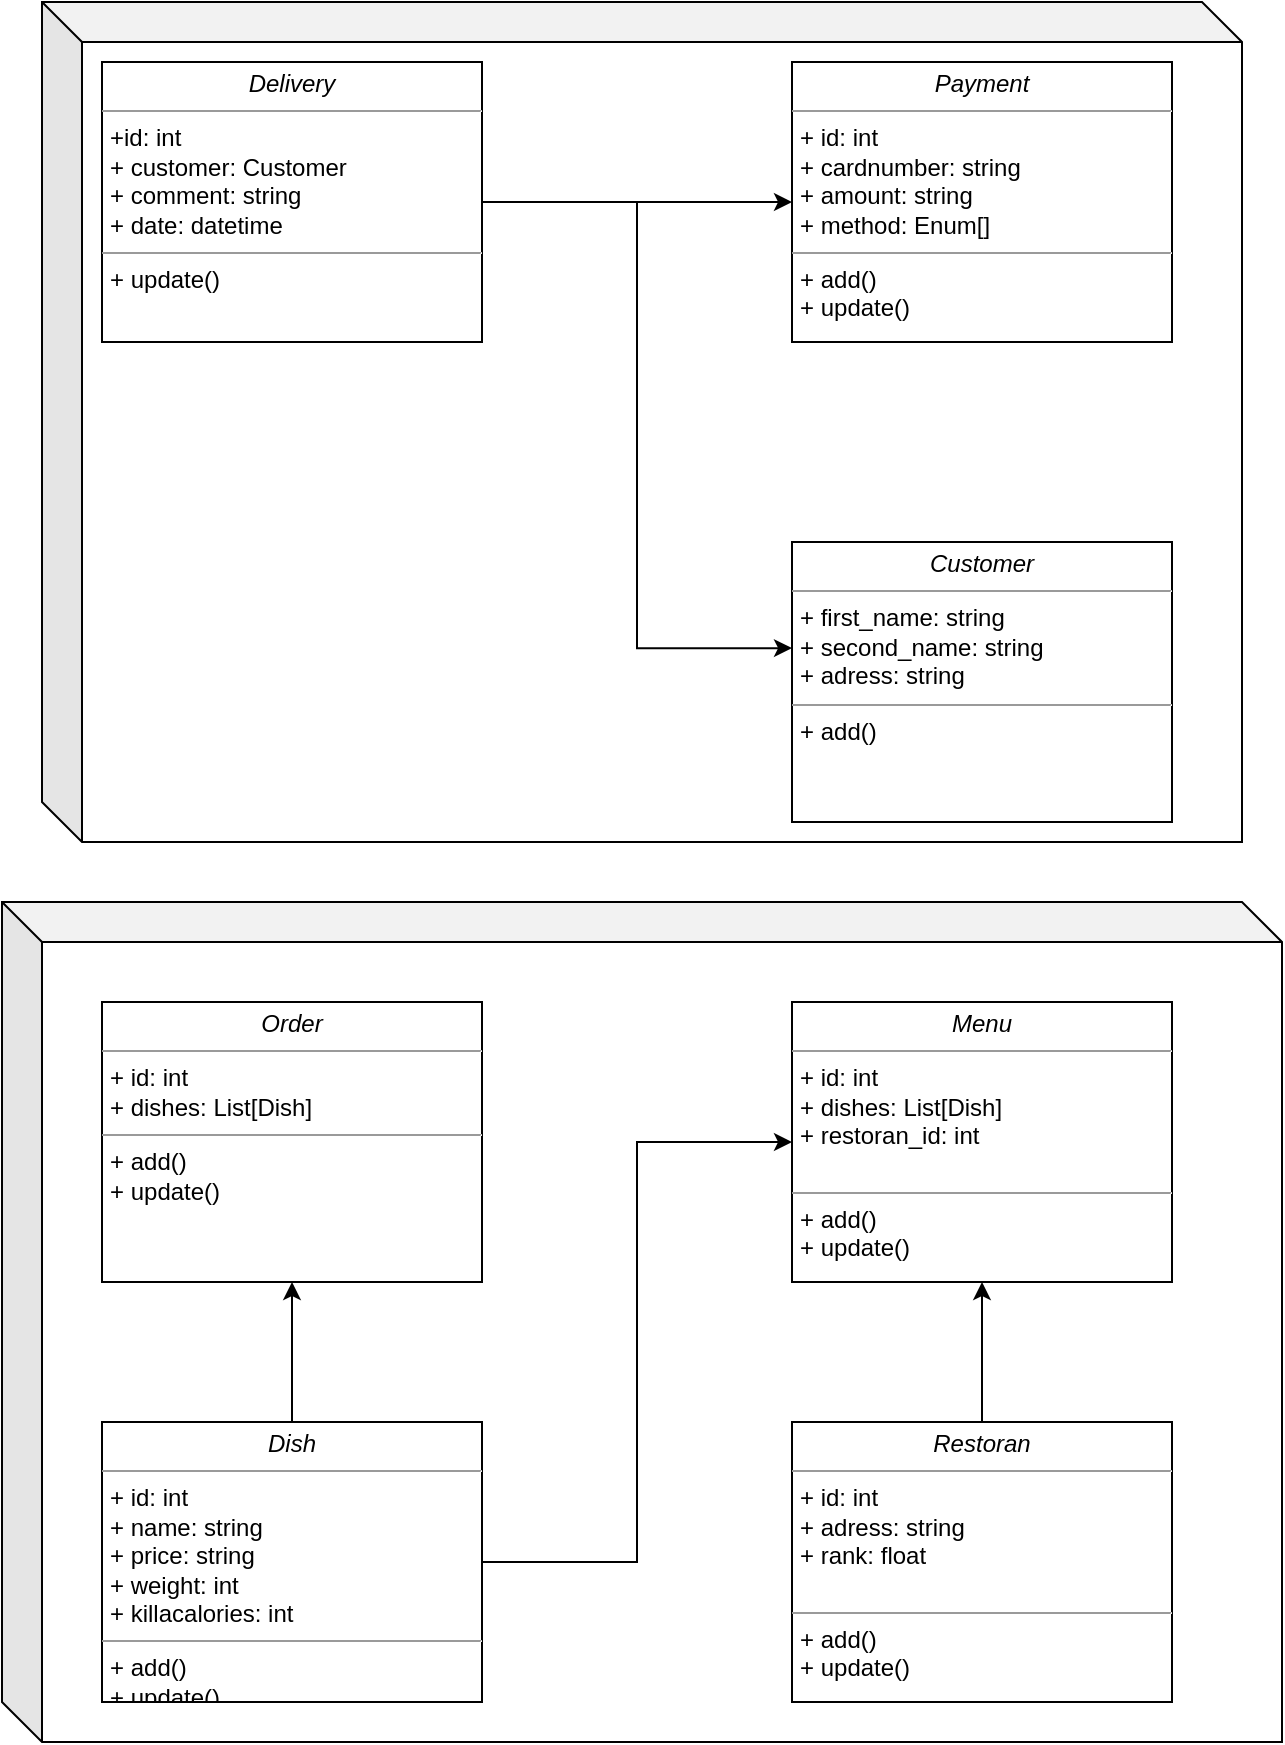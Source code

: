 <mxfile version="20.5.1" type="github">
  <diagram name="Page-1" id="c4acf3e9-155e-7222-9cf6-157b1a14988f">
    <mxGraphModel dx="1474" dy="1925" grid="1" gridSize="10" guides="1" tooltips="1" connect="1" arrows="1" fold="1" page="1" pageScale="1" pageWidth="850" pageHeight="1100" background="none" math="0" shadow="0">
      <root>
        <mxCell id="0" />
        <mxCell id="1" parent="0" />
        <mxCell id="5ScYOOu9gb1gxQG3pULJ-18" value="" style="shape=cube;whiteSpace=wrap;html=1;boundedLbl=1;backgroundOutline=1;darkOpacity=0.05;darkOpacity2=0.1;" vertex="1" parent="1">
          <mxGeometry x="50" y="-1050" width="600" height="420" as="geometry" />
        </mxCell>
        <mxCell id="5ScYOOu9gb1gxQG3pULJ-17" value="" style="shape=cube;whiteSpace=wrap;html=1;boundedLbl=1;backgroundOutline=1;darkOpacity=0.05;darkOpacity2=0.1;" vertex="1" parent="1">
          <mxGeometry x="30" y="-600" width="640" height="420" as="geometry" />
        </mxCell>
        <mxCell id="5ScYOOu9gb1gxQG3pULJ-15" style="edgeStyle=orthogonalEdgeStyle;rounded=0;orthogonalLoop=1;jettySize=auto;html=1;" edge="1" parent="1" source="5ScYOOu9gb1gxQG3pULJ-2" target="5ScYOOu9gb1gxQG3pULJ-4">
          <mxGeometry relative="1" as="geometry" />
        </mxCell>
        <mxCell id="5ScYOOu9gb1gxQG3pULJ-16" style="edgeStyle=orthogonalEdgeStyle;rounded=0;orthogonalLoop=1;jettySize=auto;html=1;entryX=0;entryY=0.379;entryDx=0;entryDy=0;entryPerimeter=0;" edge="1" parent="1" source="5ScYOOu9gb1gxQG3pULJ-2" target="5ScYOOu9gb1gxQG3pULJ-6">
          <mxGeometry relative="1" as="geometry" />
        </mxCell>
        <mxCell id="5ScYOOu9gb1gxQG3pULJ-2" value="&lt;p style=&quot;margin:0px;margin-top:4px;text-align:center;&quot;&gt;&lt;i&gt;Delivery&lt;/i&gt;&lt;/p&gt;&lt;hr size=&quot;1&quot;&gt;&lt;p style=&quot;margin:0px;margin-left:4px;&quot;&gt;+id: int&lt;br&gt;+ customer: Customer&lt;/p&gt;&lt;p style=&quot;margin:0px;margin-left:4px;&quot;&gt;+ comment: string&lt;/p&gt;&lt;p style=&quot;margin:0px;margin-left:4px;&quot;&gt;+ date: datetime&lt;/p&gt;&lt;hr size=&quot;1&quot;&gt;&lt;p style=&quot;margin:0px;margin-left:4px;&quot;&gt;+ update()&lt;/p&gt;" style="verticalAlign=top;align=left;overflow=fill;fontSize=12;fontFamily=Helvetica;html=1;rounded=0;shadow=0;comic=0;labelBackgroundColor=none;strokeWidth=1" vertex="1" parent="1">
          <mxGeometry x="80" y="-1020" width="190" height="140" as="geometry" />
        </mxCell>
        <mxCell id="5ScYOOu9gb1gxQG3pULJ-4" value="&lt;p style=&quot;margin:0px;margin-top:4px;text-align:center;&quot;&gt;&lt;i&gt;Payment&lt;/i&gt;&lt;/p&gt;&lt;hr size=&quot;1&quot;&gt;&lt;p style=&quot;margin:0px;margin-left:4px;&quot;&gt;+ id: int&lt;br&gt;+ cardnumber: string&lt;/p&gt;&lt;p style=&quot;margin:0px;margin-left:4px;&quot;&gt;+ amount: string&lt;/p&gt;&lt;p style=&quot;margin:0px;margin-left:4px;&quot;&gt;+ method: Enum[]&lt;/p&gt;&lt;hr size=&quot;1&quot;&gt;&lt;p style=&quot;margin:0px;margin-left:4px;&quot;&gt;+ add()&lt;/p&gt;&lt;p style=&quot;margin:0px;margin-left:4px;&quot;&gt;+ update()&lt;/p&gt;" style="verticalAlign=top;align=left;overflow=fill;fontSize=12;fontFamily=Helvetica;html=1;rounded=0;shadow=0;comic=0;labelBackgroundColor=none;strokeWidth=1" vertex="1" parent="1">
          <mxGeometry x="425" y="-1020" width="190" height="140" as="geometry" />
        </mxCell>
        <mxCell id="5ScYOOu9gb1gxQG3pULJ-5" value="&lt;p style=&quot;margin:0px;margin-top:4px;text-align:center;&quot;&gt;&lt;i&gt;Order&lt;/i&gt;&lt;br&gt;&lt;/p&gt;&lt;hr size=&quot;1&quot;&gt;&lt;p style=&quot;margin:0px;margin-left:4px;&quot;&gt;+ id: int&lt;br&gt;+ dishes: List[Dish]&lt;/p&gt;&lt;hr size=&quot;1&quot;&gt;&lt;p style=&quot;margin:0px;margin-left:4px;&quot;&gt;+ add()&lt;/p&gt;&lt;p style=&quot;margin:0px;margin-left:4px;&quot;&gt;+ update()&lt;/p&gt;" style="verticalAlign=top;align=left;overflow=fill;fontSize=12;fontFamily=Helvetica;html=1;rounded=0;shadow=0;comic=0;labelBackgroundColor=none;strokeWidth=1" vertex="1" parent="1">
          <mxGeometry x="80" y="-550" width="190" height="140" as="geometry" />
        </mxCell>
        <mxCell id="5ScYOOu9gb1gxQG3pULJ-6" value="&lt;p style=&quot;margin:0px;margin-top:4px;text-align:center;&quot;&gt;&lt;i&gt;Customer&lt;/i&gt;&lt;br&gt;&lt;/p&gt;&lt;hr size=&quot;1&quot;&gt;&lt;p style=&quot;margin:0px;margin-left:4px;&quot;&gt;+ first_name: string&lt;br&gt;+ second_name: string&lt;/p&gt;&lt;p style=&quot;margin:0px;margin-left:4px;&quot;&gt;+ adress: string&lt;/p&gt;&lt;hr size=&quot;1&quot;&gt;&lt;p style=&quot;margin:0px;margin-left:4px;&quot;&gt;+ add()&lt;/p&gt;" style="verticalAlign=top;align=left;overflow=fill;fontSize=12;fontFamily=Helvetica;html=1;rounded=0;shadow=0;comic=0;labelBackgroundColor=none;strokeWidth=1" vertex="1" parent="1">
          <mxGeometry x="425" y="-780" width="190" height="140" as="geometry" />
        </mxCell>
        <mxCell id="5ScYOOu9gb1gxQG3pULJ-12" style="edgeStyle=orthogonalEdgeStyle;rounded=0;orthogonalLoop=1;jettySize=auto;html=1;entryX=0;entryY=0.5;entryDx=0;entryDy=0;" edge="1" parent="1" source="5ScYOOu9gb1gxQG3pULJ-7" target="5ScYOOu9gb1gxQG3pULJ-10">
          <mxGeometry relative="1" as="geometry" />
        </mxCell>
        <mxCell id="5ScYOOu9gb1gxQG3pULJ-14" style="edgeStyle=orthogonalEdgeStyle;rounded=0;orthogonalLoop=1;jettySize=auto;html=1;entryX=0.5;entryY=1;entryDx=0;entryDy=0;" edge="1" parent="1" source="5ScYOOu9gb1gxQG3pULJ-7" target="5ScYOOu9gb1gxQG3pULJ-5">
          <mxGeometry relative="1" as="geometry" />
        </mxCell>
        <mxCell id="5ScYOOu9gb1gxQG3pULJ-7" value="&lt;p style=&quot;margin:0px;margin-top:4px;text-align:center;&quot;&gt;&lt;i&gt;Dish&lt;/i&gt;&lt;br&gt;&lt;/p&gt;&lt;hr size=&quot;1&quot;&gt;&lt;p style=&quot;margin:0px;margin-left:4px;&quot;&gt;+ id: int&lt;/p&gt;&lt;p style=&quot;margin:0px;margin-left:4px;&quot;&gt;+ name: string&lt;/p&gt;&lt;p style=&quot;margin:0px;margin-left:4px;&quot;&gt;+ price: string&lt;/p&gt;&lt;p style=&quot;margin:0px;margin-left:4px;&quot;&gt;+&amp;nbsp;weight: int&lt;/p&gt;&lt;p style=&quot;margin:0px;margin-left:4px;&quot;&gt;+ killacalories: int&lt;/p&gt;&lt;hr size=&quot;1&quot;&gt;&lt;p style=&quot;margin:0px;margin-left:4px;&quot;&gt;+ add()&lt;br&gt;+ update()&lt;/p&gt;" style="verticalAlign=top;align=left;overflow=fill;fontSize=12;fontFamily=Helvetica;html=1;rounded=0;shadow=0;comic=0;labelBackgroundColor=none;strokeWidth=1" vertex="1" parent="1">
          <mxGeometry x="80" y="-340" width="190" height="140" as="geometry" />
        </mxCell>
        <mxCell id="5ScYOOu9gb1gxQG3pULJ-10" value="&lt;p style=&quot;margin:0px;margin-top:4px;text-align:center;&quot;&gt;&lt;i&gt;Menu&lt;/i&gt;&lt;br&gt;&lt;/p&gt;&lt;hr size=&quot;1&quot;&gt;&lt;p style=&quot;margin:0px;margin-left:4px;&quot;&gt;+ id: int&lt;br&gt;&lt;/p&gt;&lt;p style=&quot;margin:0px;margin-left:4px;&quot;&gt;+ dishes: List[Dish]&lt;/p&gt;&lt;p style=&quot;margin:0px;margin-left:4px;&quot;&gt;+ restoran_id: int&lt;/p&gt;&lt;span style=&quot;caret-color: rgba(0, 0, 0, 0); color: rgba(0, 0, 0, 0); font-family: monospace; font-size: 0px;&quot;&gt;%3CmxGraphModel%3E%3Croot%3E%3CmxCell%20id%3D%220%22%2F%3E%3CmxCell%20id%3D%221%22%20parent%3D%220%22%2F%3E%3CmxCell%20id%3D%222%22%20value%3D%22%26lt%3Bp%20style%3D%26quot%3Bmargin%3A0px%3Bmargin-top%3A4px%3Btext-align%3Acenter%3B%26quot%3B%26gt%3B%26lt%3Bi%26gt%3BDish%26lt%3B%2Fi%26gt%3B%26lt%3Bbr%26gt%3B%26lt%3B%2Fp%26gt%3B%26lt%3Bhr%20size%3D%26quot%3B1%26quot%3B%26gt%3B%26lt%3Bp%20style%3D%26quot%3Bmargin%3A0px%3Bmargin-left%3A4px%3B%26quot%3B%26gt%3B%2B%20id%3A%20int%26lt%3B%2Fp%26gt%3B%26lt%3Bp%20style%3D%26quot%3Bmargin%3A0px%3Bmargin-left%3A4px%3B%26quot%3B%26gt%3B%2B%20name%3A%20string%26lt%3B%2Fp%26gt%3B%26lt%3Bp%20style%3D%26quot%3Bmargin%3A0px%3Bmargin-left%3A4px%3B%26quot%3B%26gt%3B%2B%20price%3A%20string%26lt%3B%2Fp%26gt%3B%26lt%3Bp%20style%3D%26quot%3Bmargin%3A0px%3Bmargin-left%3A4px%3B%26quot%3B%26gt%3B%2B%26amp%3Bnbsp%3Bweight%3A%20int%26lt%3B%2Fp%26gt%3B%26lt%3Bp%20style%3D%26quot%3Bmargin%3A0px%3Bmargin-left%3A4px%3B%26quot%3B%26gt%3B%2B%20killacalories%3A%20int%26lt%3B%2Fp%26gt%3B%26lt%3Bhr%20size%3D%26quot%3B1%26quot%3B%26gt%3B%26lt%3Bp%20style%3D%26quot%3Bmargin%3A0px%3Bmargin-left%3A4px%3B%26quot%3B%26gt%3B%2B%20add()%26lt%3Bbr%26gt%3B%2B%20update()%26lt%3B%2Fp%26gt%3B%22%20style%3D%22verticalAlign%3Dtop%3Balign%3Dleft%3Boverflow%3Dfill%3BfontSize%3D12%3BfontFamily%3DHelvetica%3Bhtml%3D1%3Brounded%3D0%3Bshadow%3D0%3Bcomic%3D0%3BlabelBackgroundColor%3Dnone%3BstrokeWidth%3D1%22%20vertex%3D%221%22%20parent%3D%221%22%3E%3CmxGeometry%20x%3D%2280%22%20y%3D%22-550%22%20width%3D%22190%22%20height%3D%22140%22%20as%3D%22geometry%22%2F%3E%3C%2FmxCell%3E%3C%2Froot%3E%3C%2FmxGraphModel&lt;/span&gt;&lt;span style=&quot;caret-color: rgba(0, 0, 0, 0); color: rgba(0, 0, 0, 0); font-family: monospace; font-size: 0px;&quot;&gt;&lt;br&gt;&lt;/span&gt;&lt;hr size=&quot;1&quot;&gt;&lt;p style=&quot;margin:0px;margin-left:4px;&quot;&gt;+ add()&lt;br&gt;+ update()&lt;/p&gt;" style="verticalAlign=top;align=left;overflow=fill;fontSize=12;fontFamily=Helvetica;html=1;rounded=0;shadow=0;comic=0;labelBackgroundColor=none;strokeWidth=1" vertex="1" parent="1">
          <mxGeometry x="425" y="-550" width="190" height="140" as="geometry" />
        </mxCell>
        <mxCell id="5ScYOOu9gb1gxQG3pULJ-13" style="edgeStyle=orthogonalEdgeStyle;rounded=0;orthogonalLoop=1;jettySize=auto;html=1;entryX=0.5;entryY=1;entryDx=0;entryDy=0;" edge="1" parent="1" source="5ScYOOu9gb1gxQG3pULJ-11" target="5ScYOOu9gb1gxQG3pULJ-10">
          <mxGeometry relative="1" as="geometry" />
        </mxCell>
        <mxCell id="5ScYOOu9gb1gxQG3pULJ-11" value="&lt;p style=&quot;margin:0px;margin-top:4px;text-align:center;&quot;&gt;&lt;i&gt;Restoran&lt;/i&gt;&lt;br&gt;&lt;/p&gt;&lt;hr size=&quot;1&quot;&gt;&lt;p style=&quot;margin:0px;margin-left:4px;&quot;&gt;+ id: int&lt;br&gt;&lt;/p&gt;&lt;p style=&quot;margin:0px;margin-left:4px;&quot;&gt;+ adress: string&lt;/p&gt;&lt;p style=&quot;margin:0px;margin-left:4px;&quot;&gt;+ rank: float&lt;/p&gt;&lt;span style=&quot;caret-color: rgba(0, 0, 0, 0); color: rgba(0, 0, 0, 0); font-family: monospace; font-size: 0px;&quot;&gt;%3CmxGraphModel%3E%3Croot%3E%3CmxCell%20id%3D%220%22%2F%3E%3CmxCell%20id%3D%221%22%20parent%3D%220%22%2F%3E%3CmxCell%20id%3D%222%22%20value%3D%22%26lt%3Bp%20style%3D%26quot%3Bmargin%3A0px%3Bmargin-top%3A4px%3Btext-align%3Acenter%3B%26quot%3B%26gt%3B%26lt%3Bi%26gt%3BDish%26lt%3B%2Fi%26gt%3B%26lt%3Bbr%26gt%3B%26lt%3B%2Fp%26gt%3B%26lt%3Bhr%20size%3D%26quot%3B1%26quot%3B%26gt%3B%26lt%3Bp%20style%3D%26quot%3Bmargin%3A0px%3Bmargin-left%3A4px%3B%26quot%3B%26gt%3B%2B%20id%3A%20int%26lt%3B%2Fp%26gt%3B%26lt%3Bp%20style%3D%26quot%3Bmargin%3A0px%3Bmargin-left%3A4px%3B%26quot%3B%26gt%3B%2B%20name%3A%20string%26lt%3B%2Fp%26gt%3B%26lt%3Bp%20style%3D%26quot%3Bmargin%3A0px%3Bmargin-left%3A4px%3B%26quot%3B%26gt%3B%2B%20price%3A%20string%26lt%3B%2Fp%26gt%3B%26lt%3Bp%20style%3D%26quot%3Bmargin%3A0px%3Bmargin-left%3A4px%3B%26quot%3B%26gt%3B%2B%26amp%3Bnbsp%3Bweight%3A%20int%26lt%3B%2Fp%26gt%3B%26lt%3Bp%20style%3D%26quot%3Bmargin%3A0px%3Bmargin-left%3A4px%3B%26quot%3B%26gt%3B%2B%20killacalories%3A%20int%26lt%3B%2Fp%26gt%3B%26lt%3Bhr%20size%3D%26quot%3B1%26quot%3B%26gt%3B%26lt%3Bp%20style%3D%26quot%3Bmargin%3A0px%3Bmargin-left%3A4px%3B%26quot%3B%26gt%3B%2B%20add()%26lt%3Bbr%26gt%3B%2B%20update()%26lt%3B%2Fp%26gt%3B%22%20style%3D%22verticalAlign%3Dtop%3Balign%3Dleft%3Boverflow%3Dfill%3BfontSize%3D12%3BfontFamily%3DHelvetica%3Bhtml%3D1%3Brounded%3D0%3Bshadow%3D0%3Bcomic%3D0%3BlabelBackgroundColor%3Dnone%3BstrokeWidth%3D1%22%20vertex%3D%221%22%20parent%3D%221%22%3E%3CmxGeometry%20x%3D%2280%22%20y%3D%22-550%22%20width%3D%22190%22%20height%3D%22140%22%20as%3D%22geometry%22%2F%3E%3C%2FmxCell%3E%3C%2Froot%3E%3C%2FmxGraphModel%3E&lt;br&gt;&lt;/span&gt;&lt;hr size=&quot;1&quot;&gt;&lt;p style=&quot;margin:0px;margin-left:4px;&quot;&gt;+ add()&lt;br&gt;+ update()&lt;/p&gt;" style="verticalAlign=top;align=left;overflow=fill;fontSize=12;fontFamily=Helvetica;html=1;rounded=0;shadow=0;comic=0;labelBackgroundColor=none;strokeWidth=1" vertex="1" parent="1">
          <mxGeometry x="425" y="-340" width="190" height="140" as="geometry" />
        </mxCell>
      </root>
    </mxGraphModel>
  </diagram>
</mxfile>
